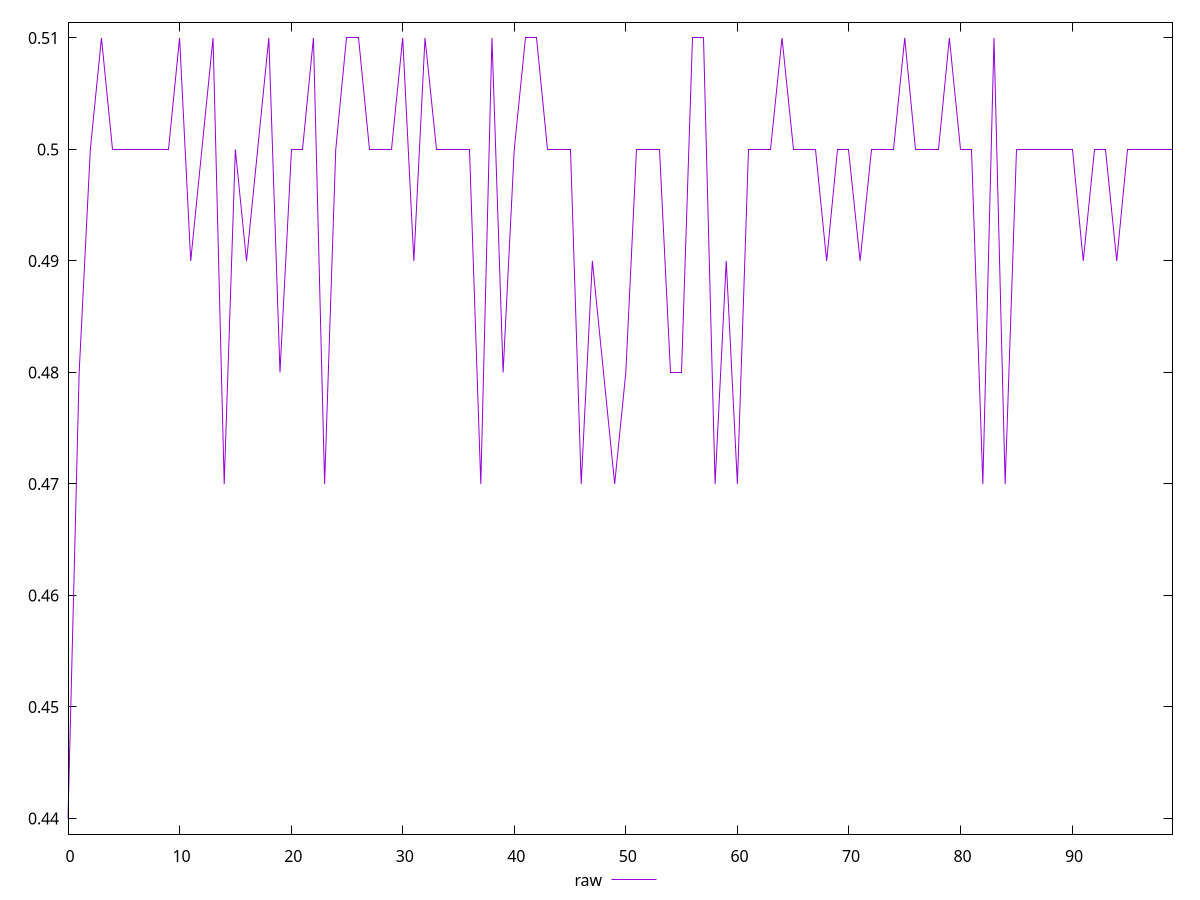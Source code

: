 reset

$raw <<EOF
0 0.44
1 0.48
2 0.5
3 0.51
4 0.5
5 0.5
6 0.5
7 0.5
8 0.5
9 0.5
10 0.51
11 0.49
12 0.5
13 0.51
14 0.47
15 0.5
16 0.49
17 0.5
18 0.51
19 0.48
20 0.5
21 0.5
22 0.51
23 0.47
24 0.5
25 0.51
26 0.51
27 0.5
28 0.5
29 0.5
30 0.51
31 0.49
32 0.51
33 0.5
34 0.5
35 0.5
36 0.5
37 0.47
38 0.51
39 0.48
40 0.5
41 0.51
42 0.51
43 0.5
44 0.5
45 0.5
46 0.47
47 0.49
48 0.48
49 0.47
50 0.48
51 0.5
52 0.5
53 0.5
54 0.48
55 0.48
56 0.51
57 0.51
58 0.47
59 0.49
60 0.47
61 0.5
62 0.5
63 0.5
64 0.51
65 0.5
66 0.5
67 0.5
68 0.49
69 0.5
70 0.5
71 0.49
72 0.5
73 0.5
74 0.5
75 0.51
76 0.5
77 0.5
78 0.5
79 0.51
80 0.5
81 0.5
82 0.47
83 0.51
84 0.47
85 0.5
86 0.5
87 0.5
88 0.5
89 0.5
90 0.5
91 0.49
92 0.5
93 0.5
94 0.49
95 0.5
96 0.5
97 0.5
98 0.5
99 0.5
EOF

set key outside below
set xrange [0:99]
set yrange [0.4386:0.5114]
set trange [0.4386:0.5114]
set terminal svg size 640, 500 enhanced background rgb 'white'
set output "report_00018_2021-02-10T15-25-16.877Z/meta/score/samples/pages+cached/raw/values.svg"

plot $raw title "raw" with line

reset
